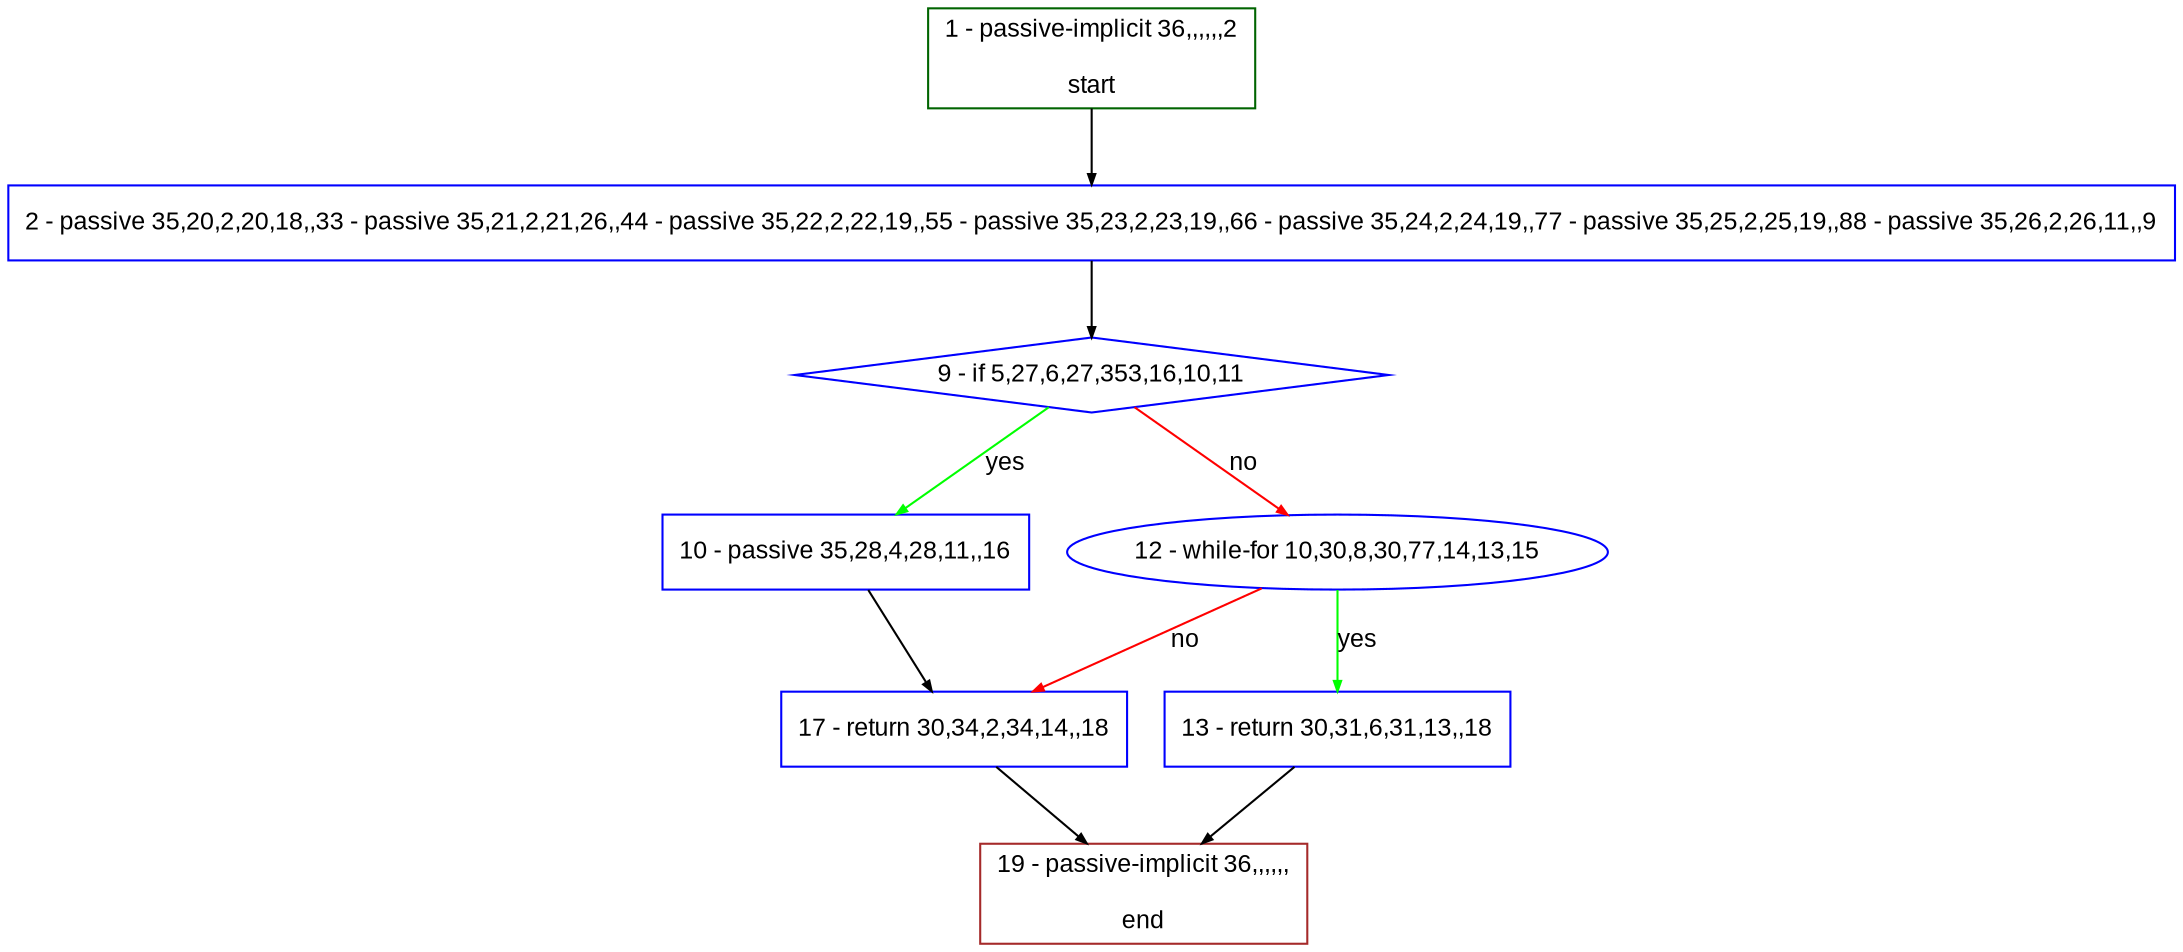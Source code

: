 digraph "" {
  graph [pack="true", label="", fontsize="12", packmode="clust", fontname="Arial", fillcolor="#FFFFCC", bgcolor="white", style="rounded,filled", compound="true"];
  node [node_initialized="no", label="", color="grey", fontsize="12", fillcolor="white", fontname="Arial", style="filled", shape="rectangle", compound="true", fixedsize="false"];
  edge [fontcolor="black", arrowhead="normal", arrowtail="none", arrowsize="0.5", ltail="", label="", color="black", fontsize="12", lhead="", fontname="Arial", dir="forward", compound="true"];
  __N1 [label="2 - passive 35,20,2,20,18,,33 - passive 35,21,2,21,26,,44 - passive 35,22,2,22,19,,55 - passive 35,23,2,23,19,,66 - passive 35,24,2,24,19,,77 - passive 35,25,2,25,19,,88 - passive 35,26,2,26,11,,9", color="#0000ff", fillcolor="#ffffff", style="filled", shape="box"];
  __N2 [label="1 - passive-implicit 36,,,,,,2\n\nstart", color="#006400", fillcolor="#ffffff", style="filled", shape="box"];
  __N3 [label="9 - if 5,27,6,27,353,16,10,11", color="#0000ff", fillcolor="#ffffff", style="filled", shape="diamond"];
  __N4 [label="10 - passive 35,28,4,28,11,,16", color="#0000ff", fillcolor="#ffffff", style="filled", shape="box"];
  __N5 [label="12 - while-for 10,30,8,30,77,14,13,15", color="#0000ff", fillcolor="#ffffff", style="filled", shape="oval"];
  __N6 [label="17 - return 30,34,2,34,14,,18", color="#0000ff", fillcolor="#ffffff", style="filled", shape="box"];
  __N7 [label="13 - return 30,31,6,31,13,,18", color="#0000ff", fillcolor="#ffffff", style="filled", shape="box"];
  __N8 [label="19 - passive-implicit 36,,,,,,\n\nend", color="#a52a2a", fillcolor="#ffffff", style="filled", shape="box"];
  __N2 -> __N1 [arrowhead="normal", arrowtail="none", color="#000000", label="", dir="forward"];
  __N1 -> __N3 [arrowhead="normal", arrowtail="none", color="#000000", label="", dir="forward"];
  __N3 -> __N4 [arrowhead="normal", arrowtail="none", color="#00ff00", label="yes", dir="forward"];
  __N3 -> __N5 [arrowhead="normal", arrowtail="none", color="#ff0000", label="no", dir="forward"];
  __N4 -> __N6 [arrowhead="normal", arrowtail="none", color="#000000", label="", dir="forward"];
  __N5 -> __N7 [arrowhead="normal", arrowtail="none", color="#00ff00", label="yes", dir="forward"];
  __N5 -> __N6 [arrowhead="normal", arrowtail="none", color="#ff0000", label="no", dir="forward"];
  __N7 -> __N8 [arrowhead="normal", arrowtail="none", color="#000000", label="", dir="forward"];
  __N6 -> __N8 [arrowhead="normal", arrowtail="none", color="#000000", label="", dir="forward"];
}
